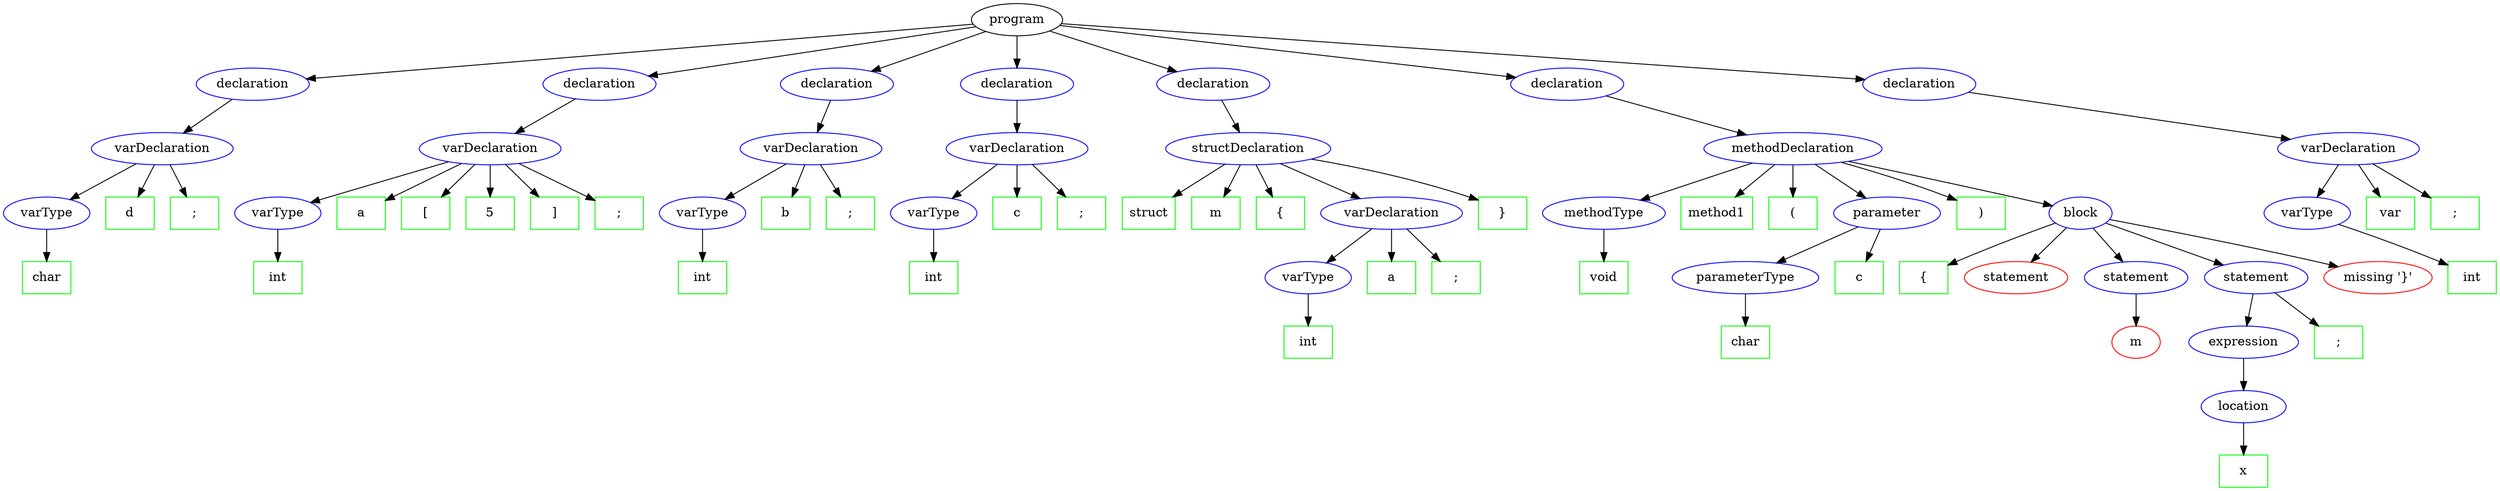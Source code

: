 // gramatic.gv
digraph Gramatica {
	0 [label=program]
	1 [label=declaration color=blue shape=ellipse]
	0 -> 1
	2 [label=varDeclaration color=blue shape=ellipse]
	1 -> 2
	3 [label=varType color=blue shape=ellipse]
	2 -> 3
	4 [label=char color=green shape=rectangle]
	3 -> 4
	5 [label=d color=green shape=rectangle]
	2 -> 5
	6 [label=";" color=green shape=rectangle]
	2 -> 6
	7 [label=declaration color=blue shape=ellipse]
	0 -> 7
	8 [label=varDeclaration color=blue shape=ellipse]
	7 -> 8
	9 [label=varType color=blue shape=ellipse]
	8 -> 9
	10 [label=int color=green shape=rectangle]
	9 -> 10
	11 [label=a color=green shape=rectangle]
	8 -> 11
	12 [label="[" color=green shape=rectangle]
	8 -> 12
	13 [label=5 color=green shape=rectangle]
	8 -> 13
	14 [label="]" color=green shape=rectangle]
	8 -> 14
	15 [label=";" color=green shape=rectangle]
	8 -> 15
	16 [label=declaration color=blue shape=ellipse]
	0 -> 16
	17 [label=varDeclaration color=blue shape=ellipse]
	16 -> 17
	18 [label=varType color=blue shape=ellipse]
	17 -> 18
	19 [label=int color=green shape=rectangle]
	18 -> 19
	20 [label=b color=green shape=rectangle]
	17 -> 20
	21 [label=";" color=green shape=rectangle]
	17 -> 21
	22 [label=declaration color=blue shape=ellipse]
	0 -> 22
	23 [label=varDeclaration color=blue shape=ellipse]
	22 -> 23
	24 [label=varType color=blue shape=ellipse]
	23 -> 24
	25 [label=int color=green shape=rectangle]
	24 -> 25
	26 [label=c color=green shape=rectangle]
	23 -> 26
	27 [label=";" color=green shape=rectangle]
	23 -> 27
	28 [label=declaration color=blue shape=ellipse]
	0 -> 28
	29 [label=structDeclaration color=blue shape=ellipse]
	28 -> 29
	30 [label=struct color=green shape=rectangle]
	29 -> 30
	31 [label=m color=green shape=rectangle]
	29 -> 31
	32 [label="{" color=green shape=rectangle]
	29 -> 32
	33 [label=varDeclaration color=blue shape=ellipse]
	29 -> 33
	34 [label=varType color=blue shape=ellipse]
	33 -> 34
	35 [label=int color=green shape=rectangle]
	34 -> 35
	36 [label=a color=green shape=rectangle]
	33 -> 36
	37 [label=";" color=green shape=rectangle]
	33 -> 37
	38 [label="}" color=green shape=rectangle]
	29 -> 38
	39 [label=declaration color=blue shape=ellipse]
	0 -> 39
	40 [label=methodDeclaration color=blue shape=ellipse]
	39 -> 40
	41 [label=methodType color=blue shape=ellipse]
	40 -> 41
	42 [label=void color=green shape=rectangle]
	41 -> 42
	43 [label=method1 color=green shape=rectangle]
	40 -> 43
	44 [label="(" color=green shape=rectangle]
	40 -> 44
	45 [label=parameter color=blue shape=ellipse]
	40 -> 45
	46 [label=parameterType color=blue shape=ellipse]
	45 -> 46
	47 [label=char color=green shape=rectangle]
	46 -> 47
	48 [label=c color=green shape=rectangle]
	45 -> 48
	49 [label=")" color=green shape=rectangle]
	40 -> 49
	50 [label=block color=blue shape=ellipse]
	40 -> 50
	51 [label="{" color=green shape=rectangle]
	50 -> 51
	52 [label=statement color=red shape=ellipse]
	50 -> 52
	53 [label=statement color=blue shape=ellipse]
	50 -> 53
	54 [label=m color=red shape=ellipse]
	53 -> 54
	55 [label=statement color=blue shape=ellipse]
	50 -> 55
	56 [label=expression color=blue shape=ellipse]
	55 -> 56
	57 [label=location color=blue shape=ellipse]
	56 -> 57
	58 [label=x color=green shape=rectangle]
	57 -> 58
	59 [label=";" color=green shape=rectangle]
	55 -> 59
	60 [label=<missing '}'> color=red shape=ellipse]
	50 -> 60
	61 [label=declaration color=blue shape=ellipse]
	0 -> 61
	62 [label=varDeclaration color=blue shape=ellipse]
	61 -> 62
	63 [label=varType color=blue shape=ellipse]
	62 -> 63
	64 [label=int color=green shape=rectangle]
	63 -> 64
	65 [label=var color=green shape=rectangle]
	62 -> 65
	66 [label=";" color=green shape=rectangle]
	62 -> 66
}
